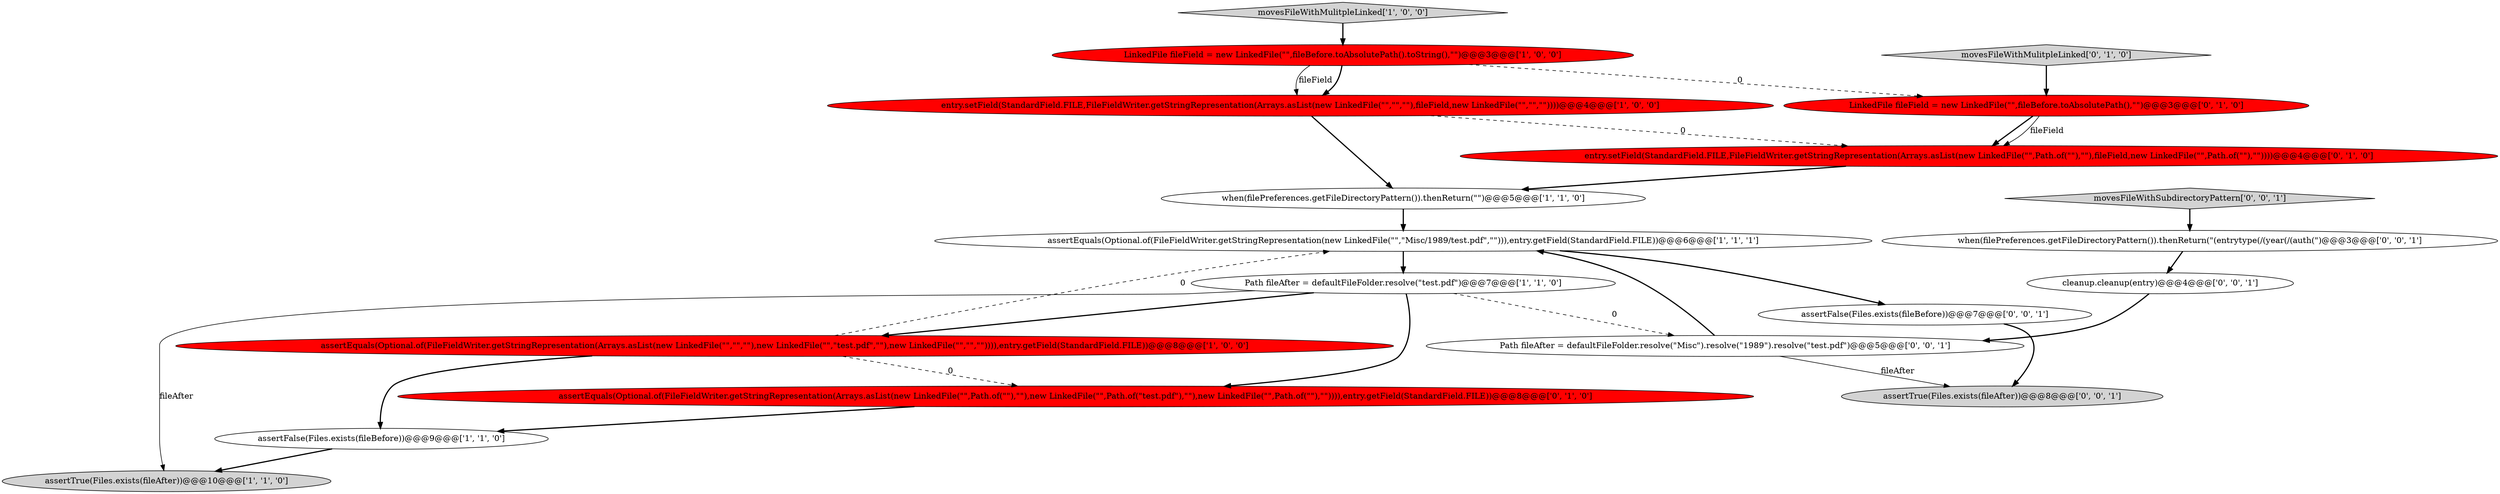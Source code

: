 digraph {
11 [style = filled, label = "movesFileWithMulitpleLinked['0', '1', '0']", fillcolor = lightgray, shape = diamond image = "AAA0AAABBB2BBB"];
6 [style = filled, label = "assertEquals(Optional.of(FileFieldWriter.getStringRepresentation(Arrays.asList(new LinkedFile(\"\",\"\",\"\"),new LinkedFile(\"\",\"test.pdf\",\"\"),new LinkedFile(\"\",\"\",\"\")))),entry.getField(StandardField.FILE))@@@8@@@['1', '0', '0']", fillcolor = red, shape = ellipse image = "AAA1AAABBB1BBB"];
8 [style = filled, label = "assertFalse(Files.exists(fileBefore))@@@9@@@['1', '1', '0']", fillcolor = white, shape = ellipse image = "AAA0AAABBB1BBB"];
7 [style = filled, label = "when(filePreferences.getFileDirectoryPattern()).thenReturn(\"\")@@@5@@@['1', '1', '0']", fillcolor = white, shape = ellipse image = "AAA0AAABBB1BBB"];
15 [style = filled, label = "when(filePreferences.getFileDirectoryPattern()).thenReturn(\"(entrytype(/(year(/(auth(\")@@@3@@@['0', '0', '1']", fillcolor = white, shape = ellipse image = "AAA0AAABBB3BBB"];
9 [style = filled, label = "entry.setField(StandardField.FILE,FileFieldWriter.getStringRepresentation(Arrays.asList(new LinkedFile(\"\",Path.of(\"\"),\"\"),fileField,new LinkedFile(\"\",Path.of(\"\"),\"\"))))@@@4@@@['0', '1', '0']", fillcolor = red, shape = ellipse image = "AAA1AAABBB2BBB"];
17 [style = filled, label = "movesFileWithSubdirectoryPattern['0', '0', '1']", fillcolor = lightgray, shape = diamond image = "AAA0AAABBB3BBB"];
1 [style = filled, label = "Path fileAfter = defaultFileFolder.resolve(\"test.pdf\")@@@7@@@['1', '1', '0']", fillcolor = white, shape = ellipse image = "AAA0AAABBB1BBB"];
10 [style = filled, label = "assertEquals(Optional.of(FileFieldWriter.getStringRepresentation(Arrays.asList(new LinkedFile(\"\",Path.of(\"\"),\"\"),new LinkedFile(\"\",Path.of(\"test.pdf\"),\"\"),new LinkedFile(\"\",Path.of(\"\"),\"\")))),entry.getField(StandardField.FILE))@@@8@@@['0', '1', '0']", fillcolor = red, shape = ellipse image = "AAA1AAABBB2BBB"];
3 [style = filled, label = "entry.setField(StandardField.FILE,FileFieldWriter.getStringRepresentation(Arrays.asList(new LinkedFile(\"\",\"\",\"\"),fileField,new LinkedFile(\"\",\"\",\"\"))))@@@4@@@['1', '0', '0']", fillcolor = red, shape = ellipse image = "AAA1AAABBB1BBB"];
13 [style = filled, label = "Path fileAfter = defaultFileFolder.resolve(\"Misc\").resolve(\"1989\").resolve(\"test.pdf\")@@@5@@@['0', '0', '1']", fillcolor = white, shape = ellipse image = "AAA0AAABBB3BBB"];
0 [style = filled, label = "LinkedFile fileField = new LinkedFile(\"\",fileBefore.toAbsolutePath().toString(),\"\")@@@3@@@['1', '0', '0']", fillcolor = red, shape = ellipse image = "AAA1AAABBB1BBB"];
12 [style = filled, label = "LinkedFile fileField = new LinkedFile(\"\",fileBefore.toAbsolutePath(),\"\")@@@3@@@['0', '1', '0']", fillcolor = red, shape = ellipse image = "AAA1AAABBB2BBB"];
16 [style = filled, label = "assertTrue(Files.exists(fileAfter))@@@8@@@['0', '0', '1']", fillcolor = lightgray, shape = ellipse image = "AAA0AAABBB3BBB"];
14 [style = filled, label = "assertFalse(Files.exists(fileBefore))@@@7@@@['0', '0', '1']", fillcolor = white, shape = ellipse image = "AAA0AAABBB3BBB"];
18 [style = filled, label = "cleanup.cleanup(entry)@@@4@@@['0', '0', '1']", fillcolor = white, shape = ellipse image = "AAA0AAABBB3BBB"];
2 [style = filled, label = "assertTrue(Files.exists(fileAfter))@@@10@@@['1', '1', '0']", fillcolor = lightgray, shape = ellipse image = "AAA0AAABBB1BBB"];
4 [style = filled, label = "movesFileWithMulitpleLinked['1', '0', '0']", fillcolor = lightgray, shape = diamond image = "AAA0AAABBB1BBB"];
5 [style = filled, label = "assertEquals(Optional.of(FileFieldWriter.getStringRepresentation(new LinkedFile(\"\",\"Misc/1989/test.pdf\",\"\"))),entry.getField(StandardField.FILE))@@@6@@@['1', '1', '1']", fillcolor = white, shape = ellipse image = "AAA0AAABBB1BBB"];
0->3 [style = bold, label=""];
14->16 [style = bold, label=""];
13->16 [style = solid, label="fileAfter"];
1->2 [style = solid, label="fileAfter"];
11->12 [style = bold, label=""];
5->14 [style = bold, label=""];
0->12 [style = dashed, label="0"];
9->7 [style = bold, label=""];
12->9 [style = bold, label=""];
15->18 [style = bold, label=""];
4->0 [style = bold, label=""];
6->10 [style = dashed, label="0"];
1->13 [style = dashed, label="0"];
5->1 [style = bold, label=""];
7->5 [style = bold, label=""];
1->6 [style = bold, label=""];
10->8 [style = bold, label=""];
8->2 [style = bold, label=""];
3->7 [style = bold, label=""];
3->9 [style = dashed, label="0"];
0->3 [style = solid, label="fileField"];
6->8 [style = bold, label=""];
6->5 [style = dashed, label="0"];
17->15 [style = bold, label=""];
18->13 [style = bold, label=""];
13->5 [style = bold, label=""];
12->9 [style = solid, label="fileField"];
1->10 [style = bold, label=""];
}
